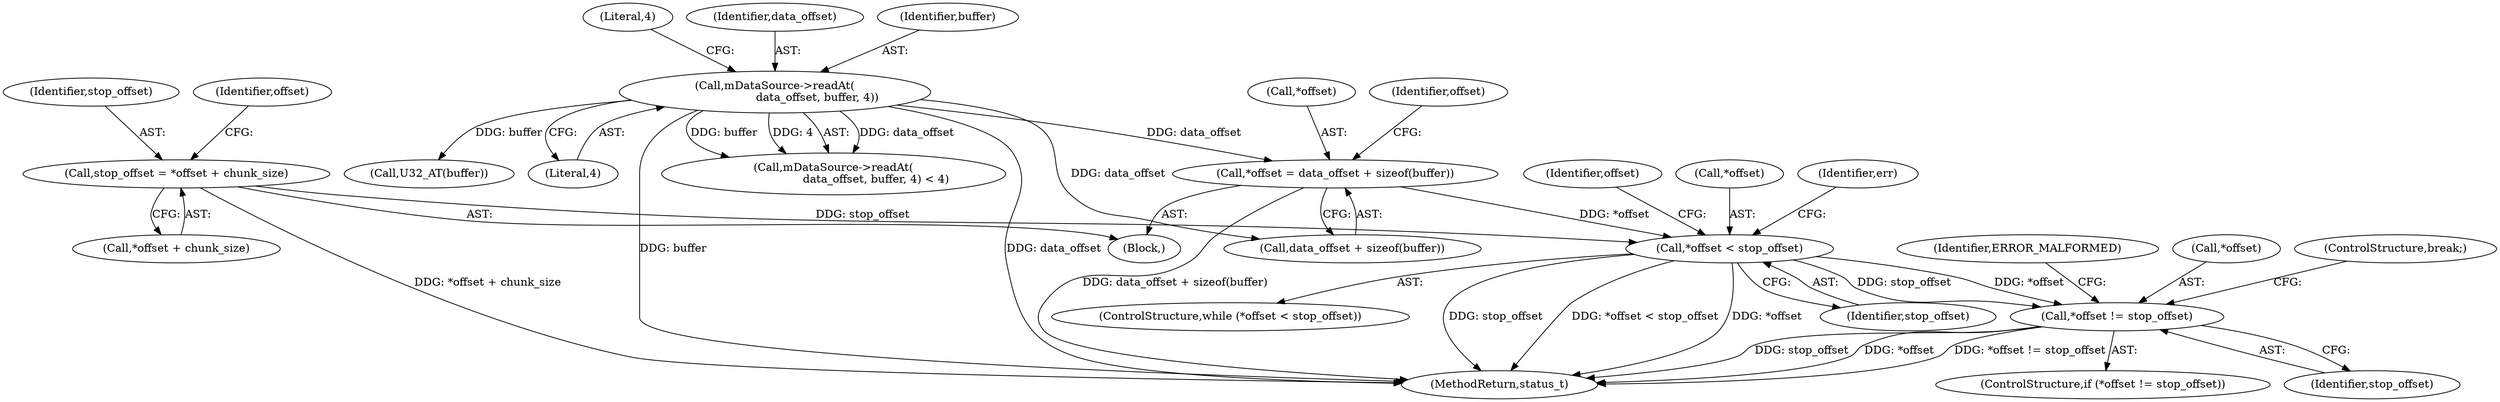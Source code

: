 digraph "0_Android_2674a7218eaa3c87f2ee26d26da5b9170e10f859@pointer" {
"1002302" [label="(Call,*offset != stop_offset)"];
"1002281" [label="(Call,*offset < stop_offset)"];
"1002273" [label="(Call,*offset = data_offset + sizeof(buffer))"];
"1002242" [label="(Call,mDataSource->readAt(\n                        data_offset, buffer, 4))"];
"1002267" [label="(Call,stop_offset = *offset + chunk_size)"];
"1002274" [label="(Call,*offset)"];
"1002224" [label="(Block,)"];
"1002245" [label="(Literal,4)"];
"1002927" [label="(MethodReturn,status_t)"];
"1002283" [label="(Identifier,offset)"];
"1002308" [label="(Identifier,ERROR_MALFORMED)"];
"1002246" [label="(Literal,4)"];
"1002243" [label="(Identifier,data_offset)"];
"1002284" [label="(Identifier,stop_offset)"];
"1002281" [label="(Call,*offset < stop_offset)"];
"1002304" [label="(Identifier,offset)"];
"1002276" [label="(Call,data_offset + sizeof(buffer))"];
"1002244" [label="(Identifier,buffer)"];
"1002241" [label="(Call,mDataSource->readAt(\n                        data_offset, buffer, 4) < 4)"];
"1002302" [label="(Call,*offset != stop_offset)"];
"1002273" [label="(Call,*offset = data_offset + sizeof(buffer))"];
"1002269" [label="(Call,*offset + chunk_size)"];
"1002256" [label="(Call,U32_AT(buffer))"];
"1002242" [label="(Call,mDataSource->readAt(\n                        data_offset, buffer, 4))"];
"1002305" [label="(Identifier,stop_offset)"];
"1002268" [label="(Identifier,stop_offset)"];
"1002267" [label="(Call,stop_offset = *offset + chunk_size)"];
"1002303" [label="(Call,*offset)"];
"1002301" [label="(ControlStructure,if (*offset != stop_offset))"];
"1002282" [label="(Call,*offset)"];
"1002288" [label="(Identifier,err)"];
"1002280" [label="(ControlStructure,while (*offset < stop_offset))"];
"1002275" [label="(Identifier,offset)"];
"1002309" [label="(ControlStructure,break;)"];
"1002302" -> "1002301"  [label="AST: "];
"1002302" -> "1002305"  [label="CFG: "];
"1002303" -> "1002302"  [label="AST: "];
"1002305" -> "1002302"  [label="AST: "];
"1002308" -> "1002302"  [label="CFG: "];
"1002309" -> "1002302"  [label="CFG: "];
"1002302" -> "1002927"  [label="DDG: *offset != stop_offset"];
"1002302" -> "1002927"  [label="DDG: stop_offset"];
"1002302" -> "1002927"  [label="DDG: *offset"];
"1002281" -> "1002302"  [label="DDG: *offset"];
"1002281" -> "1002302"  [label="DDG: stop_offset"];
"1002281" -> "1002280"  [label="AST: "];
"1002281" -> "1002284"  [label="CFG: "];
"1002282" -> "1002281"  [label="AST: "];
"1002284" -> "1002281"  [label="AST: "];
"1002288" -> "1002281"  [label="CFG: "];
"1002304" -> "1002281"  [label="CFG: "];
"1002281" -> "1002927"  [label="DDG: stop_offset"];
"1002281" -> "1002927"  [label="DDG: *offset < stop_offset"];
"1002281" -> "1002927"  [label="DDG: *offset"];
"1002273" -> "1002281"  [label="DDG: *offset"];
"1002267" -> "1002281"  [label="DDG: stop_offset"];
"1002273" -> "1002224"  [label="AST: "];
"1002273" -> "1002276"  [label="CFG: "];
"1002274" -> "1002273"  [label="AST: "];
"1002276" -> "1002273"  [label="AST: "];
"1002283" -> "1002273"  [label="CFG: "];
"1002273" -> "1002927"  [label="DDG: data_offset + sizeof(buffer)"];
"1002242" -> "1002273"  [label="DDG: data_offset"];
"1002242" -> "1002241"  [label="AST: "];
"1002242" -> "1002245"  [label="CFG: "];
"1002243" -> "1002242"  [label="AST: "];
"1002244" -> "1002242"  [label="AST: "];
"1002245" -> "1002242"  [label="AST: "];
"1002246" -> "1002242"  [label="CFG: "];
"1002242" -> "1002927"  [label="DDG: buffer"];
"1002242" -> "1002927"  [label="DDG: data_offset"];
"1002242" -> "1002241"  [label="DDG: data_offset"];
"1002242" -> "1002241"  [label="DDG: buffer"];
"1002242" -> "1002241"  [label="DDG: 4"];
"1002242" -> "1002256"  [label="DDG: buffer"];
"1002242" -> "1002276"  [label="DDG: data_offset"];
"1002267" -> "1002224"  [label="AST: "];
"1002267" -> "1002269"  [label="CFG: "];
"1002268" -> "1002267"  [label="AST: "];
"1002269" -> "1002267"  [label="AST: "];
"1002275" -> "1002267"  [label="CFG: "];
"1002267" -> "1002927"  [label="DDG: *offset + chunk_size"];
}
